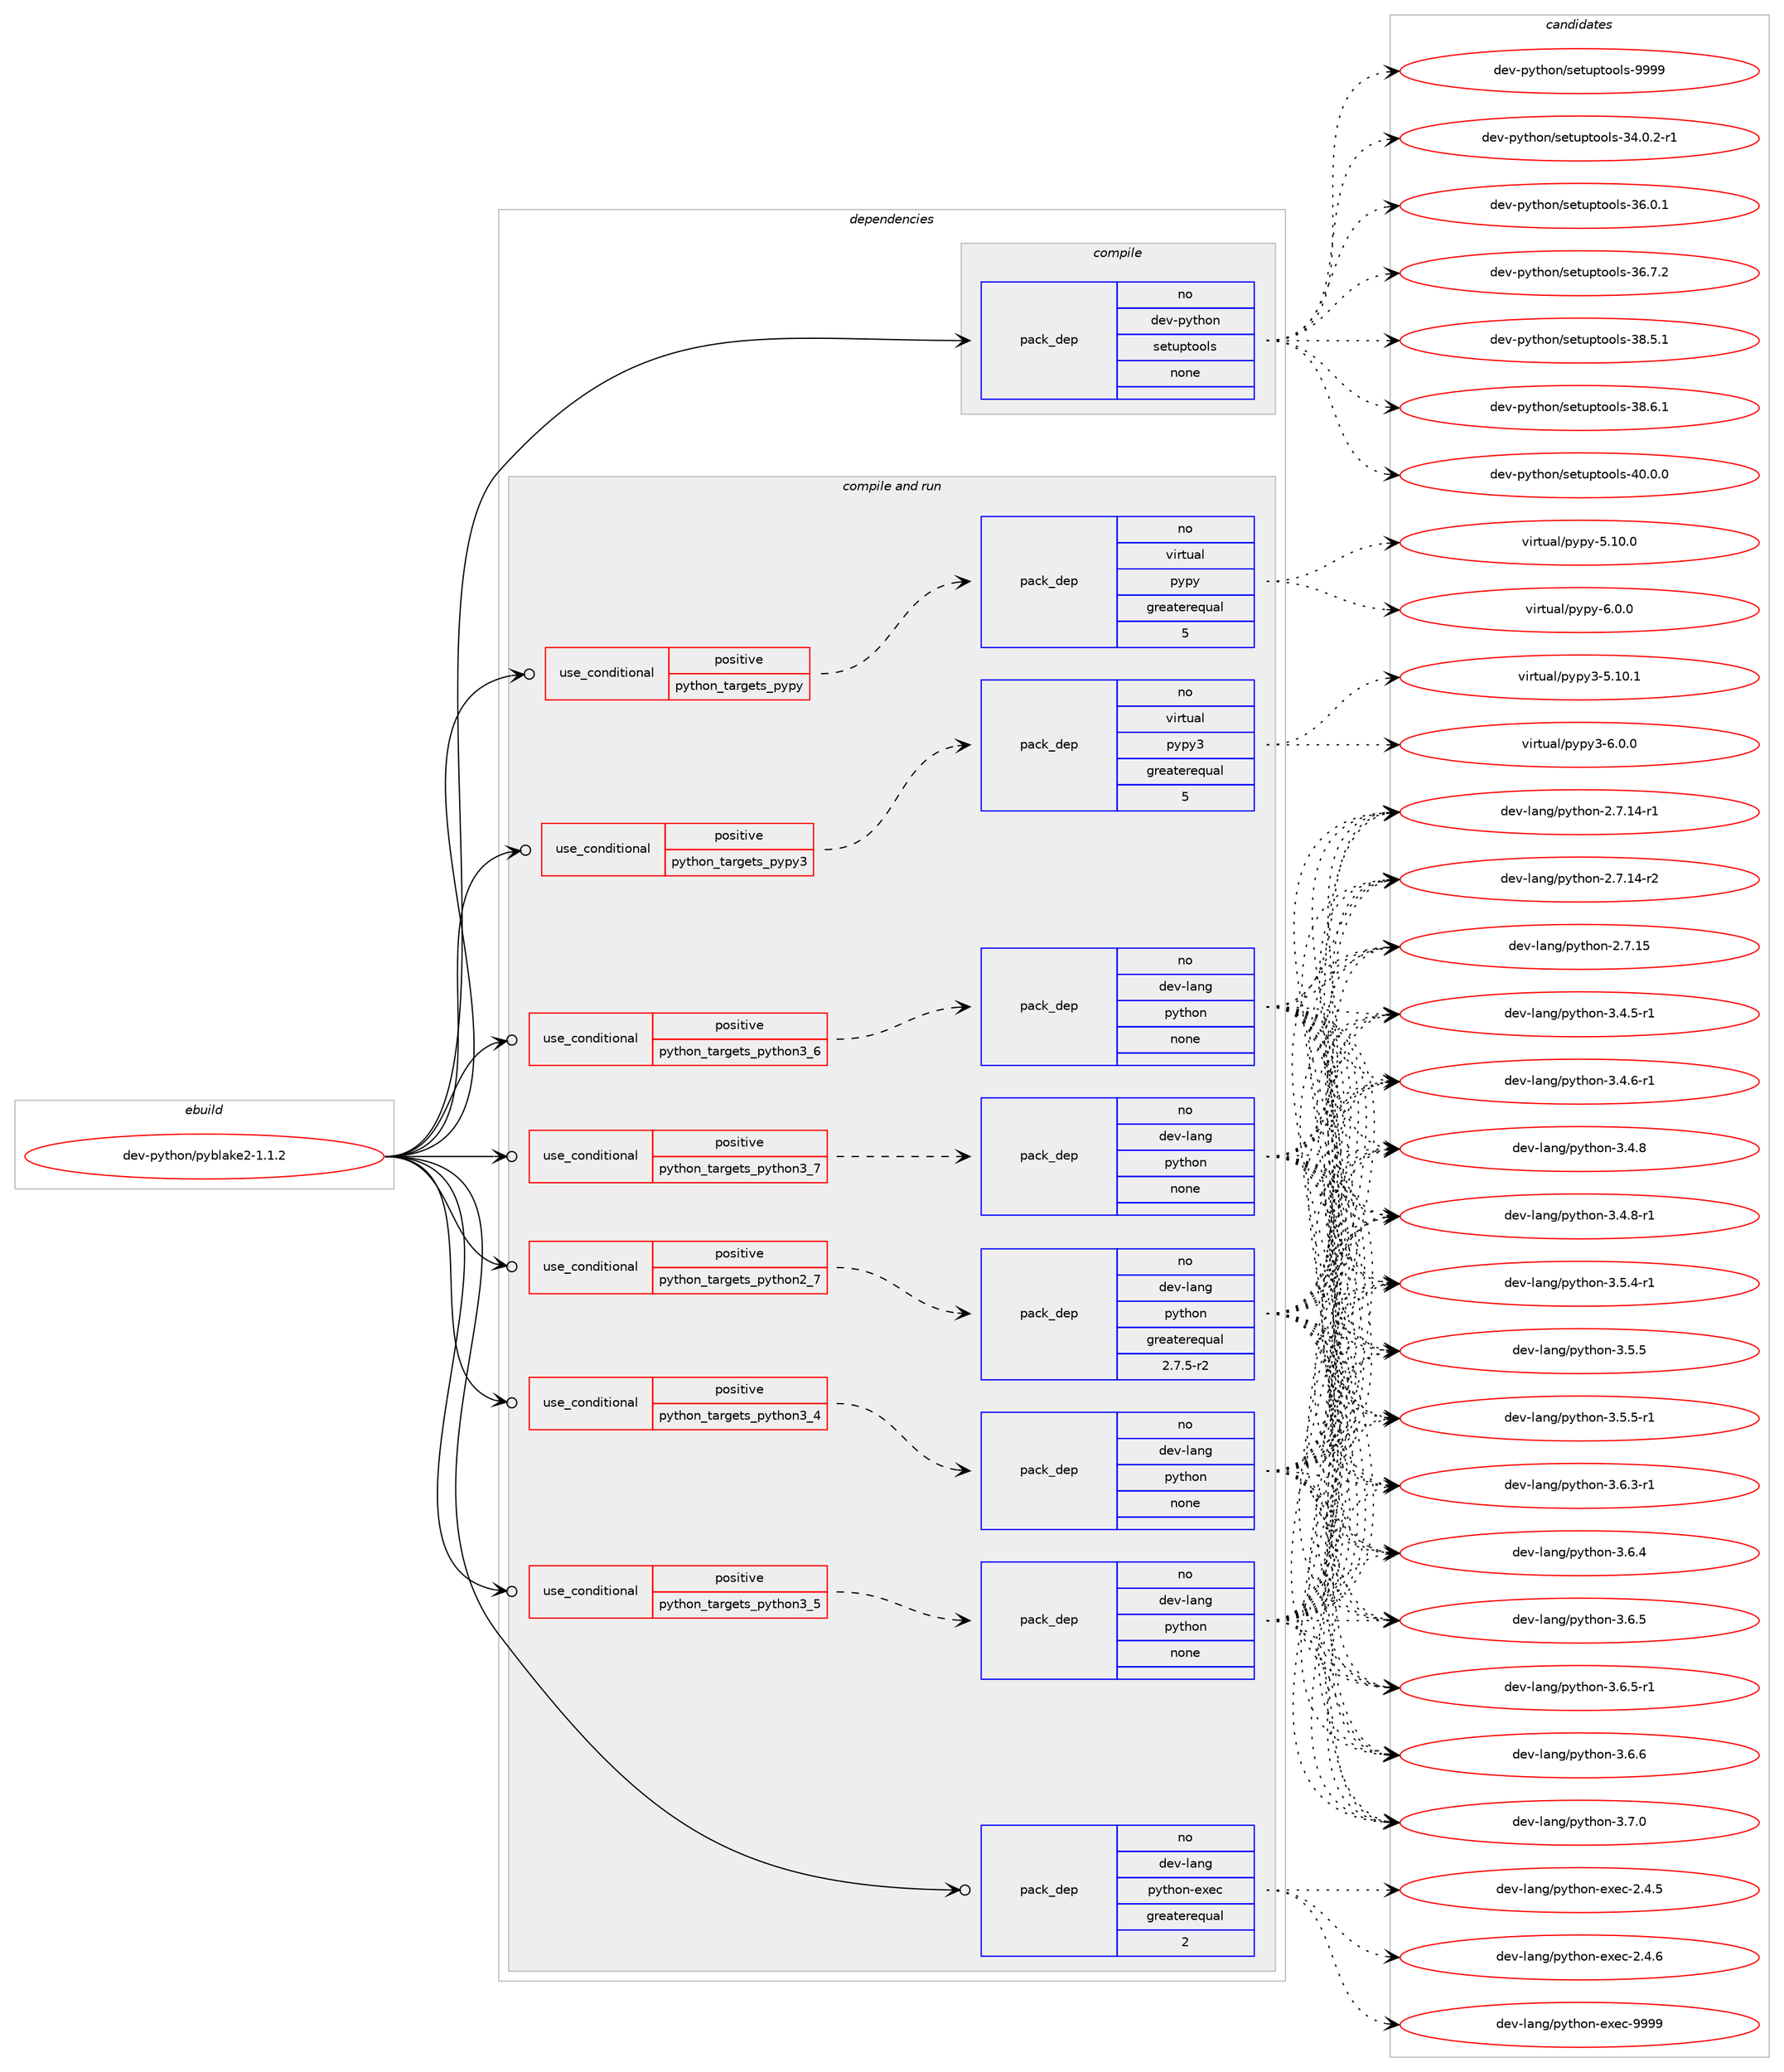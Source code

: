 digraph prolog {

# *************
# Graph options
# *************

newrank=true;
concentrate=true;
compound=true;
graph [rankdir=LR,fontname=Helvetica,fontsize=10,ranksep=1.5];#, ranksep=2.5, nodesep=0.2];
edge  [arrowhead=vee];
node  [fontname=Helvetica,fontsize=10];

# **********
# The ebuild
# **********

subgraph cluster_leftcol {
color=gray;
rank=same;
label=<<i>ebuild</i>>;
id [label="dev-python/pyblake2-1.1.2", color=red, width=4, href="../dev-python/pyblake2-1.1.2.svg"];
}

# ****************
# The dependencies
# ****************

subgraph cluster_midcol {
color=gray;
label=<<i>dependencies</i>>;
subgraph cluster_compile {
fillcolor="#eeeeee";
style=filled;
label=<<i>compile</i>>;
subgraph pack2463 {
dependency3610 [label=<<TABLE BORDER="0" CELLBORDER="1" CELLSPACING="0" CELLPADDING="4" WIDTH="220"><TR><TD ROWSPAN="6" CELLPADDING="30">pack_dep</TD></TR><TR><TD WIDTH="110">no</TD></TR><TR><TD>dev-python</TD></TR><TR><TD>setuptools</TD></TR><TR><TD>none</TD></TR><TR><TD></TD></TR></TABLE>>, shape=none, color=blue];
}
id:e -> dependency3610:w [weight=20,style="solid",arrowhead="vee"];
}
subgraph cluster_compileandrun {
fillcolor="#eeeeee";
style=filled;
label=<<i>compile and run</i>>;
subgraph cond1067 {
dependency3611 [label=<<TABLE BORDER="0" CELLBORDER="1" CELLSPACING="0" CELLPADDING="4"><TR><TD ROWSPAN="3" CELLPADDING="10">use_conditional</TD></TR><TR><TD>positive</TD></TR><TR><TD>python_targets_pypy</TD></TR></TABLE>>, shape=none, color=red];
subgraph pack2464 {
dependency3612 [label=<<TABLE BORDER="0" CELLBORDER="1" CELLSPACING="0" CELLPADDING="4" WIDTH="220"><TR><TD ROWSPAN="6" CELLPADDING="30">pack_dep</TD></TR><TR><TD WIDTH="110">no</TD></TR><TR><TD>virtual</TD></TR><TR><TD>pypy</TD></TR><TR><TD>greaterequal</TD></TR><TR><TD>5</TD></TR></TABLE>>, shape=none, color=blue];
}
dependency3611:e -> dependency3612:w [weight=20,style="dashed",arrowhead="vee"];
}
id:e -> dependency3611:w [weight=20,style="solid",arrowhead="odotvee"];
subgraph cond1068 {
dependency3613 [label=<<TABLE BORDER="0" CELLBORDER="1" CELLSPACING="0" CELLPADDING="4"><TR><TD ROWSPAN="3" CELLPADDING="10">use_conditional</TD></TR><TR><TD>positive</TD></TR><TR><TD>python_targets_pypy3</TD></TR></TABLE>>, shape=none, color=red];
subgraph pack2465 {
dependency3614 [label=<<TABLE BORDER="0" CELLBORDER="1" CELLSPACING="0" CELLPADDING="4" WIDTH="220"><TR><TD ROWSPAN="6" CELLPADDING="30">pack_dep</TD></TR><TR><TD WIDTH="110">no</TD></TR><TR><TD>virtual</TD></TR><TR><TD>pypy3</TD></TR><TR><TD>greaterequal</TD></TR><TR><TD>5</TD></TR></TABLE>>, shape=none, color=blue];
}
dependency3613:e -> dependency3614:w [weight=20,style="dashed",arrowhead="vee"];
}
id:e -> dependency3613:w [weight=20,style="solid",arrowhead="odotvee"];
subgraph cond1069 {
dependency3615 [label=<<TABLE BORDER="0" CELLBORDER="1" CELLSPACING="0" CELLPADDING="4"><TR><TD ROWSPAN="3" CELLPADDING="10">use_conditional</TD></TR><TR><TD>positive</TD></TR><TR><TD>python_targets_python2_7</TD></TR></TABLE>>, shape=none, color=red];
subgraph pack2466 {
dependency3616 [label=<<TABLE BORDER="0" CELLBORDER="1" CELLSPACING="0" CELLPADDING="4" WIDTH="220"><TR><TD ROWSPAN="6" CELLPADDING="30">pack_dep</TD></TR><TR><TD WIDTH="110">no</TD></TR><TR><TD>dev-lang</TD></TR><TR><TD>python</TD></TR><TR><TD>greaterequal</TD></TR><TR><TD>2.7.5-r2</TD></TR></TABLE>>, shape=none, color=blue];
}
dependency3615:e -> dependency3616:w [weight=20,style="dashed",arrowhead="vee"];
}
id:e -> dependency3615:w [weight=20,style="solid",arrowhead="odotvee"];
subgraph cond1070 {
dependency3617 [label=<<TABLE BORDER="0" CELLBORDER="1" CELLSPACING="0" CELLPADDING="4"><TR><TD ROWSPAN="3" CELLPADDING="10">use_conditional</TD></TR><TR><TD>positive</TD></TR><TR><TD>python_targets_python3_4</TD></TR></TABLE>>, shape=none, color=red];
subgraph pack2467 {
dependency3618 [label=<<TABLE BORDER="0" CELLBORDER="1" CELLSPACING="0" CELLPADDING="4" WIDTH="220"><TR><TD ROWSPAN="6" CELLPADDING="30">pack_dep</TD></TR><TR><TD WIDTH="110">no</TD></TR><TR><TD>dev-lang</TD></TR><TR><TD>python</TD></TR><TR><TD>none</TD></TR><TR><TD></TD></TR></TABLE>>, shape=none, color=blue];
}
dependency3617:e -> dependency3618:w [weight=20,style="dashed",arrowhead="vee"];
}
id:e -> dependency3617:w [weight=20,style="solid",arrowhead="odotvee"];
subgraph cond1071 {
dependency3619 [label=<<TABLE BORDER="0" CELLBORDER="1" CELLSPACING="0" CELLPADDING="4"><TR><TD ROWSPAN="3" CELLPADDING="10">use_conditional</TD></TR><TR><TD>positive</TD></TR><TR><TD>python_targets_python3_5</TD></TR></TABLE>>, shape=none, color=red];
subgraph pack2468 {
dependency3620 [label=<<TABLE BORDER="0" CELLBORDER="1" CELLSPACING="0" CELLPADDING="4" WIDTH="220"><TR><TD ROWSPAN="6" CELLPADDING="30">pack_dep</TD></TR><TR><TD WIDTH="110">no</TD></TR><TR><TD>dev-lang</TD></TR><TR><TD>python</TD></TR><TR><TD>none</TD></TR><TR><TD></TD></TR></TABLE>>, shape=none, color=blue];
}
dependency3619:e -> dependency3620:w [weight=20,style="dashed",arrowhead="vee"];
}
id:e -> dependency3619:w [weight=20,style="solid",arrowhead="odotvee"];
subgraph cond1072 {
dependency3621 [label=<<TABLE BORDER="0" CELLBORDER="1" CELLSPACING="0" CELLPADDING="4"><TR><TD ROWSPAN="3" CELLPADDING="10">use_conditional</TD></TR><TR><TD>positive</TD></TR><TR><TD>python_targets_python3_6</TD></TR></TABLE>>, shape=none, color=red];
subgraph pack2469 {
dependency3622 [label=<<TABLE BORDER="0" CELLBORDER="1" CELLSPACING="0" CELLPADDING="4" WIDTH="220"><TR><TD ROWSPAN="6" CELLPADDING="30">pack_dep</TD></TR><TR><TD WIDTH="110">no</TD></TR><TR><TD>dev-lang</TD></TR><TR><TD>python</TD></TR><TR><TD>none</TD></TR><TR><TD></TD></TR></TABLE>>, shape=none, color=blue];
}
dependency3621:e -> dependency3622:w [weight=20,style="dashed",arrowhead="vee"];
}
id:e -> dependency3621:w [weight=20,style="solid",arrowhead="odotvee"];
subgraph cond1073 {
dependency3623 [label=<<TABLE BORDER="0" CELLBORDER="1" CELLSPACING="0" CELLPADDING="4"><TR><TD ROWSPAN="3" CELLPADDING="10">use_conditional</TD></TR><TR><TD>positive</TD></TR><TR><TD>python_targets_python3_7</TD></TR></TABLE>>, shape=none, color=red];
subgraph pack2470 {
dependency3624 [label=<<TABLE BORDER="0" CELLBORDER="1" CELLSPACING="0" CELLPADDING="4" WIDTH="220"><TR><TD ROWSPAN="6" CELLPADDING="30">pack_dep</TD></TR><TR><TD WIDTH="110">no</TD></TR><TR><TD>dev-lang</TD></TR><TR><TD>python</TD></TR><TR><TD>none</TD></TR><TR><TD></TD></TR></TABLE>>, shape=none, color=blue];
}
dependency3623:e -> dependency3624:w [weight=20,style="dashed",arrowhead="vee"];
}
id:e -> dependency3623:w [weight=20,style="solid",arrowhead="odotvee"];
subgraph pack2471 {
dependency3625 [label=<<TABLE BORDER="0" CELLBORDER="1" CELLSPACING="0" CELLPADDING="4" WIDTH="220"><TR><TD ROWSPAN="6" CELLPADDING="30">pack_dep</TD></TR><TR><TD WIDTH="110">no</TD></TR><TR><TD>dev-lang</TD></TR><TR><TD>python-exec</TD></TR><TR><TD>greaterequal</TD></TR><TR><TD>2</TD></TR></TABLE>>, shape=none, color=blue];
}
id:e -> dependency3625:w [weight=20,style="solid",arrowhead="odotvee"];
}
subgraph cluster_run {
fillcolor="#eeeeee";
style=filled;
label=<<i>run</i>>;
}
}

# **************
# The candidates
# **************

subgraph cluster_choices {
rank=same;
color=gray;
label=<<i>candidates</i>>;

subgraph choice2463 {
color=black;
nodesep=1;
choice1001011184511212111610411111047115101116117112116111111108115455152464846504511449 [label="dev-python/setuptools-34.0.2-r1", color=red, width=4,href="../dev-python/setuptools-34.0.2-r1.svg"];
choice100101118451121211161041111104711510111611711211611111110811545515446484649 [label="dev-python/setuptools-36.0.1", color=red, width=4,href="../dev-python/setuptools-36.0.1.svg"];
choice100101118451121211161041111104711510111611711211611111110811545515446554650 [label="dev-python/setuptools-36.7.2", color=red, width=4,href="../dev-python/setuptools-36.7.2.svg"];
choice100101118451121211161041111104711510111611711211611111110811545515646534649 [label="dev-python/setuptools-38.5.1", color=red, width=4,href="../dev-python/setuptools-38.5.1.svg"];
choice100101118451121211161041111104711510111611711211611111110811545515646544649 [label="dev-python/setuptools-38.6.1", color=red, width=4,href="../dev-python/setuptools-38.6.1.svg"];
choice100101118451121211161041111104711510111611711211611111110811545524846484648 [label="dev-python/setuptools-40.0.0", color=red, width=4,href="../dev-python/setuptools-40.0.0.svg"];
choice10010111845112121116104111110471151011161171121161111111081154557575757 [label="dev-python/setuptools-9999", color=red, width=4,href="../dev-python/setuptools-9999.svg"];
dependency3610:e -> choice1001011184511212111610411111047115101116117112116111111108115455152464846504511449:w [style=dotted,weight="100"];
dependency3610:e -> choice100101118451121211161041111104711510111611711211611111110811545515446484649:w [style=dotted,weight="100"];
dependency3610:e -> choice100101118451121211161041111104711510111611711211611111110811545515446554650:w [style=dotted,weight="100"];
dependency3610:e -> choice100101118451121211161041111104711510111611711211611111110811545515646534649:w [style=dotted,weight="100"];
dependency3610:e -> choice100101118451121211161041111104711510111611711211611111110811545515646544649:w [style=dotted,weight="100"];
dependency3610:e -> choice100101118451121211161041111104711510111611711211611111110811545524846484648:w [style=dotted,weight="100"];
dependency3610:e -> choice10010111845112121116104111110471151011161171121161111111081154557575757:w [style=dotted,weight="100"];
}
subgraph choice2464 {
color=black;
nodesep=1;
choice118105114116117971084711212111212145534649484648 [label="virtual/pypy-5.10.0", color=red, width=4,href="../virtual/pypy-5.10.0.svg"];
choice1181051141161179710847112121112121455446484648 [label="virtual/pypy-6.0.0", color=red, width=4,href="../virtual/pypy-6.0.0.svg"];
dependency3612:e -> choice118105114116117971084711212111212145534649484648:w [style=dotted,weight="100"];
dependency3612:e -> choice1181051141161179710847112121112121455446484648:w [style=dotted,weight="100"];
}
subgraph choice2465 {
color=black;
nodesep=1;
choice11810511411611797108471121211121215145534649484649 [label="virtual/pypy3-5.10.1", color=red, width=4,href="../virtual/pypy3-5.10.1.svg"];
choice118105114116117971084711212111212151455446484648 [label="virtual/pypy3-6.0.0", color=red, width=4,href="../virtual/pypy3-6.0.0.svg"];
dependency3614:e -> choice11810511411611797108471121211121215145534649484649:w [style=dotted,weight="100"];
dependency3614:e -> choice118105114116117971084711212111212151455446484648:w [style=dotted,weight="100"];
}
subgraph choice2466 {
color=black;
nodesep=1;
choice100101118451089711010347112121116104111110455046554649524511449 [label="dev-lang/python-2.7.14-r1", color=red, width=4,href="../dev-lang/python-2.7.14-r1.svg"];
choice100101118451089711010347112121116104111110455046554649524511450 [label="dev-lang/python-2.7.14-r2", color=red, width=4,href="../dev-lang/python-2.7.14-r2.svg"];
choice10010111845108971101034711212111610411111045504655464953 [label="dev-lang/python-2.7.15", color=red, width=4,href="../dev-lang/python-2.7.15.svg"];
choice1001011184510897110103471121211161041111104551465246534511449 [label="dev-lang/python-3.4.5-r1", color=red, width=4,href="../dev-lang/python-3.4.5-r1.svg"];
choice1001011184510897110103471121211161041111104551465246544511449 [label="dev-lang/python-3.4.6-r1", color=red, width=4,href="../dev-lang/python-3.4.6-r1.svg"];
choice100101118451089711010347112121116104111110455146524656 [label="dev-lang/python-3.4.8", color=red, width=4,href="../dev-lang/python-3.4.8.svg"];
choice1001011184510897110103471121211161041111104551465246564511449 [label="dev-lang/python-3.4.8-r1", color=red, width=4,href="../dev-lang/python-3.4.8-r1.svg"];
choice1001011184510897110103471121211161041111104551465346524511449 [label="dev-lang/python-3.5.4-r1", color=red, width=4,href="../dev-lang/python-3.5.4-r1.svg"];
choice100101118451089711010347112121116104111110455146534653 [label="dev-lang/python-3.5.5", color=red, width=4,href="../dev-lang/python-3.5.5.svg"];
choice1001011184510897110103471121211161041111104551465346534511449 [label="dev-lang/python-3.5.5-r1", color=red, width=4,href="../dev-lang/python-3.5.5-r1.svg"];
choice1001011184510897110103471121211161041111104551465446514511449 [label="dev-lang/python-3.6.3-r1", color=red, width=4,href="../dev-lang/python-3.6.3-r1.svg"];
choice100101118451089711010347112121116104111110455146544652 [label="dev-lang/python-3.6.4", color=red, width=4,href="../dev-lang/python-3.6.4.svg"];
choice100101118451089711010347112121116104111110455146544653 [label="dev-lang/python-3.6.5", color=red, width=4,href="../dev-lang/python-3.6.5.svg"];
choice1001011184510897110103471121211161041111104551465446534511449 [label="dev-lang/python-3.6.5-r1", color=red, width=4,href="../dev-lang/python-3.6.5-r1.svg"];
choice100101118451089711010347112121116104111110455146544654 [label="dev-lang/python-3.6.6", color=red, width=4,href="../dev-lang/python-3.6.6.svg"];
choice100101118451089711010347112121116104111110455146554648 [label="dev-lang/python-3.7.0", color=red, width=4,href="../dev-lang/python-3.7.0.svg"];
dependency3616:e -> choice100101118451089711010347112121116104111110455046554649524511449:w [style=dotted,weight="100"];
dependency3616:e -> choice100101118451089711010347112121116104111110455046554649524511450:w [style=dotted,weight="100"];
dependency3616:e -> choice10010111845108971101034711212111610411111045504655464953:w [style=dotted,weight="100"];
dependency3616:e -> choice1001011184510897110103471121211161041111104551465246534511449:w [style=dotted,weight="100"];
dependency3616:e -> choice1001011184510897110103471121211161041111104551465246544511449:w [style=dotted,weight="100"];
dependency3616:e -> choice100101118451089711010347112121116104111110455146524656:w [style=dotted,weight="100"];
dependency3616:e -> choice1001011184510897110103471121211161041111104551465246564511449:w [style=dotted,weight="100"];
dependency3616:e -> choice1001011184510897110103471121211161041111104551465346524511449:w [style=dotted,weight="100"];
dependency3616:e -> choice100101118451089711010347112121116104111110455146534653:w [style=dotted,weight="100"];
dependency3616:e -> choice1001011184510897110103471121211161041111104551465346534511449:w [style=dotted,weight="100"];
dependency3616:e -> choice1001011184510897110103471121211161041111104551465446514511449:w [style=dotted,weight="100"];
dependency3616:e -> choice100101118451089711010347112121116104111110455146544652:w [style=dotted,weight="100"];
dependency3616:e -> choice100101118451089711010347112121116104111110455146544653:w [style=dotted,weight="100"];
dependency3616:e -> choice1001011184510897110103471121211161041111104551465446534511449:w [style=dotted,weight="100"];
dependency3616:e -> choice100101118451089711010347112121116104111110455146544654:w [style=dotted,weight="100"];
dependency3616:e -> choice100101118451089711010347112121116104111110455146554648:w [style=dotted,weight="100"];
}
subgraph choice2467 {
color=black;
nodesep=1;
choice100101118451089711010347112121116104111110455046554649524511449 [label="dev-lang/python-2.7.14-r1", color=red, width=4,href="../dev-lang/python-2.7.14-r1.svg"];
choice100101118451089711010347112121116104111110455046554649524511450 [label="dev-lang/python-2.7.14-r2", color=red, width=4,href="../dev-lang/python-2.7.14-r2.svg"];
choice10010111845108971101034711212111610411111045504655464953 [label="dev-lang/python-2.7.15", color=red, width=4,href="../dev-lang/python-2.7.15.svg"];
choice1001011184510897110103471121211161041111104551465246534511449 [label="dev-lang/python-3.4.5-r1", color=red, width=4,href="../dev-lang/python-3.4.5-r1.svg"];
choice1001011184510897110103471121211161041111104551465246544511449 [label="dev-lang/python-3.4.6-r1", color=red, width=4,href="../dev-lang/python-3.4.6-r1.svg"];
choice100101118451089711010347112121116104111110455146524656 [label="dev-lang/python-3.4.8", color=red, width=4,href="../dev-lang/python-3.4.8.svg"];
choice1001011184510897110103471121211161041111104551465246564511449 [label="dev-lang/python-3.4.8-r1", color=red, width=4,href="../dev-lang/python-3.4.8-r1.svg"];
choice1001011184510897110103471121211161041111104551465346524511449 [label="dev-lang/python-3.5.4-r1", color=red, width=4,href="../dev-lang/python-3.5.4-r1.svg"];
choice100101118451089711010347112121116104111110455146534653 [label="dev-lang/python-3.5.5", color=red, width=4,href="../dev-lang/python-3.5.5.svg"];
choice1001011184510897110103471121211161041111104551465346534511449 [label="dev-lang/python-3.5.5-r1", color=red, width=4,href="../dev-lang/python-3.5.5-r1.svg"];
choice1001011184510897110103471121211161041111104551465446514511449 [label="dev-lang/python-3.6.3-r1", color=red, width=4,href="../dev-lang/python-3.6.3-r1.svg"];
choice100101118451089711010347112121116104111110455146544652 [label="dev-lang/python-3.6.4", color=red, width=4,href="../dev-lang/python-3.6.4.svg"];
choice100101118451089711010347112121116104111110455146544653 [label="dev-lang/python-3.6.5", color=red, width=4,href="../dev-lang/python-3.6.5.svg"];
choice1001011184510897110103471121211161041111104551465446534511449 [label="dev-lang/python-3.6.5-r1", color=red, width=4,href="../dev-lang/python-3.6.5-r1.svg"];
choice100101118451089711010347112121116104111110455146544654 [label="dev-lang/python-3.6.6", color=red, width=4,href="../dev-lang/python-3.6.6.svg"];
choice100101118451089711010347112121116104111110455146554648 [label="dev-lang/python-3.7.0", color=red, width=4,href="../dev-lang/python-3.7.0.svg"];
dependency3618:e -> choice100101118451089711010347112121116104111110455046554649524511449:w [style=dotted,weight="100"];
dependency3618:e -> choice100101118451089711010347112121116104111110455046554649524511450:w [style=dotted,weight="100"];
dependency3618:e -> choice10010111845108971101034711212111610411111045504655464953:w [style=dotted,weight="100"];
dependency3618:e -> choice1001011184510897110103471121211161041111104551465246534511449:w [style=dotted,weight="100"];
dependency3618:e -> choice1001011184510897110103471121211161041111104551465246544511449:w [style=dotted,weight="100"];
dependency3618:e -> choice100101118451089711010347112121116104111110455146524656:w [style=dotted,weight="100"];
dependency3618:e -> choice1001011184510897110103471121211161041111104551465246564511449:w [style=dotted,weight="100"];
dependency3618:e -> choice1001011184510897110103471121211161041111104551465346524511449:w [style=dotted,weight="100"];
dependency3618:e -> choice100101118451089711010347112121116104111110455146534653:w [style=dotted,weight="100"];
dependency3618:e -> choice1001011184510897110103471121211161041111104551465346534511449:w [style=dotted,weight="100"];
dependency3618:e -> choice1001011184510897110103471121211161041111104551465446514511449:w [style=dotted,weight="100"];
dependency3618:e -> choice100101118451089711010347112121116104111110455146544652:w [style=dotted,weight="100"];
dependency3618:e -> choice100101118451089711010347112121116104111110455146544653:w [style=dotted,weight="100"];
dependency3618:e -> choice1001011184510897110103471121211161041111104551465446534511449:w [style=dotted,weight="100"];
dependency3618:e -> choice100101118451089711010347112121116104111110455146544654:w [style=dotted,weight="100"];
dependency3618:e -> choice100101118451089711010347112121116104111110455146554648:w [style=dotted,weight="100"];
}
subgraph choice2468 {
color=black;
nodesep=1;
choice100101118451089711010347112121116104111110455046554649524511449 [label="dev-lang/python-2.7.14-r1", color=red, width=4,href="../dev-lang/python-2.7.14-r1.svg"];
choice100101118451089711010347112121116104111110455046554649524511450 [label="dev-lang/python-2.7.14-r2", color=red, width=4,href="../dev-lang/python-2.7.14-r2.svg"];
choice10010111845108971101034711212111610411111045504655464953 [label="dev-lang/python-2.7.15", color=red, width=4,href="../dev-lang/python-2.7.15.svg"];
choice1001011184510897110103471121211161041111104551465246534511449 [label="dev-lang/python-3.4.5-r1", color=red, width=4,href="../dev-lang/python-3.4.5-r1.svg"];
choice1001011184510897110103471121211161041111104551465246544511449 [label="dev-lang/python-3.4.6-r1", color=red, width=4,href="../dev-lang/python-3.4.6-r1.svg"];
choice100101118451089711010347112121116104111110455146524656 [label="dev-lang/python-3.4.8", color=red, width=4,href="../dev-lang/python-3.4.8.svg"];
choice1001011184510897110103471121211161041111104551465246564511449 [label="dev-lang/python-3.4.8-r1", color=red, width=4,href="../dev-lang/python-3.4.8-r1.svg"];
choice1001011184510897110103471121211161041111104551465346524511449 [label="dev-lang/python-3.5.4-r1", color=red, width=4,href="../dev-lang/python-3.5.4-r1.svg"];
choice100101118451089711010347112121116104111110455146534653 [label="dev-lang/python-3.5.5", color=red, width=4,href="../dev-lang/python-3.5.5.svg"];
choice1001011184510897110103471121211161041111104551465346534511449 [label="dev-lang/python-3.5.5-r1", color=red, width=4,href="../dev-lang/python-3.5.5-r1.svg"];
choice1001011184510897110103471121211161041111104551465446514511449 [label="dev-lang/python-3.6.3-r1", color=red, width=4,href="../dev-lang/python-3.6.3-r1.svg"];
choice100101118451089711010347112121116104111110455146544652 [label="dev-lang/python-3.6.4", color=red, width=4,href="../dev-lang/python-3.6.4.svg"];
choice100101118451089711010347112121116104111110455146544653 [label="dev-lang/python-3.6.5", color=red, width=4,href="../dev-lang/python-3.6.5.svg"];
choice1001011184510897110103471121211161041111104551465446534511449 [label="dev-lang/python-3.6.5-r1", color=red, width=4,href="../dev-lang/python-3.6.5-r1.svg"];
choice100101118451089711010347112121116104111110455146544654 [label="dev-lang/python-3.6.6", color=red, width=4,href="../dev-lang/python-3.6.6.svg"];
choice100101118451089711010347112121116104111110455146554648 [label="dev-lang/python-3.7.0", color=red, width=4,href="../dev-lang/python-3.7.0.svg"];
dependency3620:e -> choice100101118451089711010347112121116104111110455046554649524511449:w [style=dotted,weight="100"];
dependency3620:e -> choice100101118451089711010347112121116104111110455046554649524511450:w [style=dotted,weight="100"];
dependency3620:e -> choice10010111845108971101034711212111610411111045504655464953:w [style=dotted,weight="100"];
dependency3620:e -> choice1001011184510897110103471121211161041111104551465246534511449:w [style=dotted,weight="100"];
dependency3620:e -> choice1001011184510897110103471121211161041111104551465246544511449:w [style=dotted,weight="100"];
dependency3620:e -> choice100101118451089711010347112121116104111110455146524656:w [style=dotted,weight="100"];
dependency3620:e -> choice1001011184510897110103471121211161041111104551465246564511449:w [style=dotted,weight="100"];
dependency3620:e -> choice1001011184510897110103471121211161041111104551465346524511449:w [style=dotted,weight="100"];
dependency3620:e -> choice100101118451089711010347112121116104111110455146534653:w [style=dotted,weight="100"];
dependency3620:e -> choice1001011184510897110103471121211161041111104551465346534511449:w [style=dotted,weight="100"];
dependency3620:e -> choice1001011184510897110103471121211161041111104551465446514511449:w [style=dotted,weight="100"];
dependency3620:e -> choice100101118451089711010347112121116104111110455146544652:w [style=dotted,weight="100"];
dependency3620:e -> choice100101118451089711010347112121116104111110455146544653:w [style=dotted,weight="100"];
dependency3620:e -> choice1001011184510897110103471121211161041111104551465446534511449:w [style=dotted,weight="100"];
dependency3620:e -> choice100101118451089711010347112121116104111110455146544654:w [style=dotted,weight="100"];
dependency3620:e -> choice100101118451089711010347112121116104111110455146554648:w [style=dotted,weight="100"];
}
subgraph choice2469 {
color=black;
nodesep=1;
choice100101118451089711010347112121116104111110455046554649524511449 [label="dev-lang/python-2.7.14-r1", color=red, width=4,href="../dev-lang/python-2.7.14-r1.svg"];
choice100101118451089711010347112121116104111110455046554649524511450 [label="dev-lang/python-2.7.14-r2", color=red, width=4,href="../dev-lang/python-2.7.14-r2.svg"];
choice10010111845108971101034711212111610411111045504655464953 [label="dev-lang/python-2.7.15", color=red, width=4,href="../dev-lang/python-2.7.15.svg"];
choice1001011184510897110103471121211161041111104551465246534511449 [label="dev-lang/python-3.4.5-r1", color=red, width=4,href="../dev-lang/python-3.4.5-r1.svg"];
choice1001011184510897110103471121211161041111104551465246544511449 [label="dev-lang/python-3.4.6-r1", color=red, width=4,href="../dev-lang/python-3.4.6-r1.svg"];
choice100101118451089711010347112121116104111110455146524656 [label="dev-lang/python-3.4.8", color=red, width=4,href="../dev-lang/python-3.4.8.svg"];
choice1001011184510897110103471121211161041111104551465246564511449 [label="dev-lang/python-3.4.8-r1", color=red, width=4,href="../dev-lang/python-3.4.8-r1.svg"];
choice1001011184510897110103471121211161041111104551465346524511449 [label="dev-lang/python-3.5.4-r1", color=red, width=4,href="../dev-lang/python-3.5.4-r1.svg"];
choice100101118451089711010347112121116104111110455146534653 [label="dev-lang/python-3.5.5", color=red, width=4,href="../dev-lang/python-3.5.5.svg"];
choice1001011184510897110103471121211161041111104551465346534511449 [label="dev-lang/python-3.5.5-r1", color=red, width=4,href="../dev-lang/python-3.5.5-r1.svg"];
choice1001011184510897110103471121211161041111104551465446514511449 [label="dev-lang/python-3.6.3-r1", color=red, width=4,href="../dev-lang/python-3.6.3-r1.svg"];
choice100101118451089711010347112121116104111110455146544652 [label="dev-lang/python-3.6.4", color=red, width=4,href="../dev-lang/python-3.6.4.svg"];
choice100101118451089711010347112121116104111110455146544653 [label="dev-lang/python-3.6.5", color=red, width=4,href="../dev-lang/python-3.6.5.svg"];
choice1001011184510897110103471121211161041111104551465446534511449 [label="dev-lang/python-3.6.5-r1", color=red, width=4,href="../dev-lang/python-3.6.5-r1.svg"];
choice100101118451089711010347112121116104111110455146544654 [label="dev-lang/python-3.6.6", color=red, width=4,href="../dev-lang/python-3.6.6.svg"];
choice100101118451089711010347112121116104111110455146554648 [label="dev-lang/python-3.7.0", color=red, width=4,href="../dev-lang/python-3.7.0.svg"];
dependency3622:e -> choice100101118451089711010347112121116104111110455046554649524511449:w [style=dotted,weight="100"];
dependency3622:e -> choice100101118451089711010347112121116104111110455046554649524511450:w [style=dotted,weight="100"];
dependency3622:e -> choice10010111845108971101034711212111610411111045504655464953:w [style=dotted,weight="100"];
dependency3622:e -> choice1001011184510897110103471121211161041111104551465246534511449:w [style=dotted,weight="100"];
dependency3622:e -> choice1001011184510897110103471121211161041111104551465246544511449:w [style=dotted,weight="100"];
dependency3622:e -> choice100101118451089711010347112121116104111110455146524656:w [style=dotted,weight="100"];
dependency3622:e -> choice1001011184510897110103471121211161041111104551465246564511449:w [style=dotted,weight="100"];
dependency3622:e -> choice1001011184510897110103471121211161041111104551465346524511449:w [style=dotted,weight="100"];
dependency3622:e -> choice100101118451089711010347112121116104111110455146534653:w [style=dotted,weight="100"];
dependency3622:e -> choice1001011184510897110103471121211161041111104551465346534511449:w [style=dotted,weight="100"];
dependency3622:e -> choice1001011184510897110103471121211161041111104551465446514511449:w [style=dotted,weight="100"];
dependency3622:e -> choice100101118451089711010347112121116104111110455146544652:w [style=dotted,weight="100"];
dependency3622:e -> choice100101118451089711010347112121116104111110455146544653:w [style=dotted,weight="100"];
dependency3622:e -> choice1001011184510897110103471121211161041111104551465446534511449:w [style=dotted,weight="100"];
dependency3622:e -> choice100101118451089711010347112121116104111110455146544654:w [style=dotted,weight="100"];
dependency3622:e -> choice100101118451089711010347112121116104111110455146554648:w [style=dotted,weight="100"];
}
subgraph choice2470 {
color=black;
nodesep=1;
choice100101118451089711010347112121116104111110455046554649524511449 [label="dev-lang/python-2.7.14-r1", color=red, width=4,href="../dev-lang/python-2.7.14-r1.svg"];
choice100101118451089711010347112121116104111110455046554649524511450 [label="dev-lang/python-2.7.14-r2", color=red, width=4,href="../dev-lang/python-2.7.14-r2.svg"];
choice10010111845108971101034711212111610411111045504655464953 [label="dev-lang/python-2.7.15", color=red, width=4,href="../dev-lang/python-2.7.15.svg"];
choice1001011184510897110103471121211161041111104551465246534511449 [label="dev-lang/python-3.4.5-r1", color=red, width=4,href="../dev-lang/python-3.4.5-r1.svg"];
choice1001011184510897110103471121211161041111104551465246544511449 [label="dev-lang/python-3.4.6-r1", color=red, width=4,href="../dev-lang/python-3.4.6-r1.svg"];
choice100101118451089711010347112121116104111110455146524656 [label="dev-lang/python-3.4.8", color=red, width=4,href="../dev-lang/python-3.4.8.svg"];
choice1001011184510897110103471121211161041111104551465246564511449 [label="dev-lang/python-3.4.8-r1", color=red, width=4,href="../dev-lang/python-3.4.8-r1.svg"];
choice1001011184510897110103471121211161041111104551465346524511449 [label="dev-lang/python-3.5.4-r1", color=red, width=4,href="../dev-lang/python-3.5.4-r1.svg"];
choice100101118451089711010347112121116104111110455146534653 [label="dev-lang/python-3.5.5", color=red, width=4,href="../dev-lang/python-3.5.5.svg"];
choice1001011184510897110103471121211161041111104551465346534511449 [label="dev-lang/python-3.5.5-r1", color=red, width=4,href="../dev-lang/python-3.5.5-r1.svg"];
choice1001011184510897110103471121211161041111104551465446514511449 [label="dev-lang/python-3.6.3-r1", color=red, width=4,href="../dev-lang/python-3.6.3-r1.svg"];
choice100101118451089711010347112121116104111110455146544652 [label="dev-lang/python-3.6.4", color=red, width=4,href="../dev-lang/python-3.6.4.svg"];
choice100101118451089711010347112121116104111110455146544653 [label="dev-lang/python-3.6.5", color=red, width=4,href="../dev-lang/python-3.6.5.svg"];
choice1001011184510897110103471121211161041111104551465446534511449 [label="dev-lang/python-3.6.5-r1", color=red, width=4,href="../dev-lang/python-3.6.5-r1.svg"];
choice100101118451089711010347112121116104111110455146544654 [label="dev-lang/python-3.6.6", color=red, width=4,href="../dev-lang/python-3.6.6.svg"];
choice100101118451089711010347112121116104111110455146554648 [label="dev-lang/python-3.7.0", color=red, width=4,href="../dev-lang/python-3.7.0.svg"];
dependency3624:e -> choice100101118451089711010347112121116104111110455046554649524511449:w [style=dotted,weight="100"];
dependency3624:e -> choice100101118451089711010347112121116104111110455046554649524511450:w [style=dotted,weight="100"];
dependency3624:e -> choice10010111845108971101034711212111610411111045504655464953:w [style=dotted,weight="100"];
dependency3624:e -> choice1001011184510897110103471121211161041111104551465246534511449:w [style=dotted,weight="100"];
dependency3624:e -> choice1001011184510897110103471121211161041111104551465246544511449:w [style=dotted,weight="100"];
dependency3624:e -> choice100101118451089711010347112121116104111110455146524656:w [style=dotted,weight="100"];
dependency3624:e -> choice1001011184510897110103471121211161041111104551465246564511449:w [style=dotted,weight="100"];
dependency3624:e -> choice1001011184510897110103471121211161041111104551465346524511449:w [style=dotted,weight="100"];
dependency3624:e -> choice100101118451089711010347112121116104111110455146534653:w [style=dotted,weight="100"];
dependency3624:e -> choice1001011184510897110103471121211161041111104551465346534511449:w [style=dotted,weight="100"];
dependency3624:e -> choice1001011184510897110103471121211161041111104551465446514511449:w [style=dotted,weight="100"];
dependency3624:e -> choice100101118451089711010347112121116104111110455146544652:w [style=dotted,weight="100"];
dependency3624:e -> choice100101118451089711010347112121116104111110455146544653:w [style=dotted,weight="100"];
dependency3624:e -> choice1001011184510897110103471121211161041111104551465446534511449:w [style=dotted,weight="100"];
dependency3624:e -> choice100101118451089711010347112121116104111110455146544654:w [style=dotted,weight="100"];
dependency3624:e -> choice100101118451089711010347112121116104111110455146554648:w [style=dotted,weight="100"];
}
subgraph choice2471 {
color=black;
nodesep=1;
choice1001011184510897110103471121211161041111104510112010199455046524653 [label="dev-lang/python-exec-2.4.5", color=red, width=4,href="../dev-lang/python-exec-2.4.5.svg"];
choice1001011184510897110103471121211161041111104510112010199455046524654 [label="dev-lang/python-exec-2.4.6", color=red, width=4,href="../dev-lang/python-exec-2.4.6.svg"];
choice10010111845108971101034711212111610411111045101120101994557575757 [label="dev-lang/python-exec-9999", color=red, width=4,href="../dev-lang/python-exec-9999.svg"];
dependency3625:e -> choice1001011184510897110103471121211161041111104510112010199455046524653:w [style=dotted,weight="100"];
dependency3625:e -> choice1001011184510897110103471121211161041111104510112010199455046524654:w [style=dotted,weight="100"];
dependency3625:e -> choice10010111845108971101034711212111610411111045101120101994557575757:w [style=dotted,weight="100"];
}
}

}
